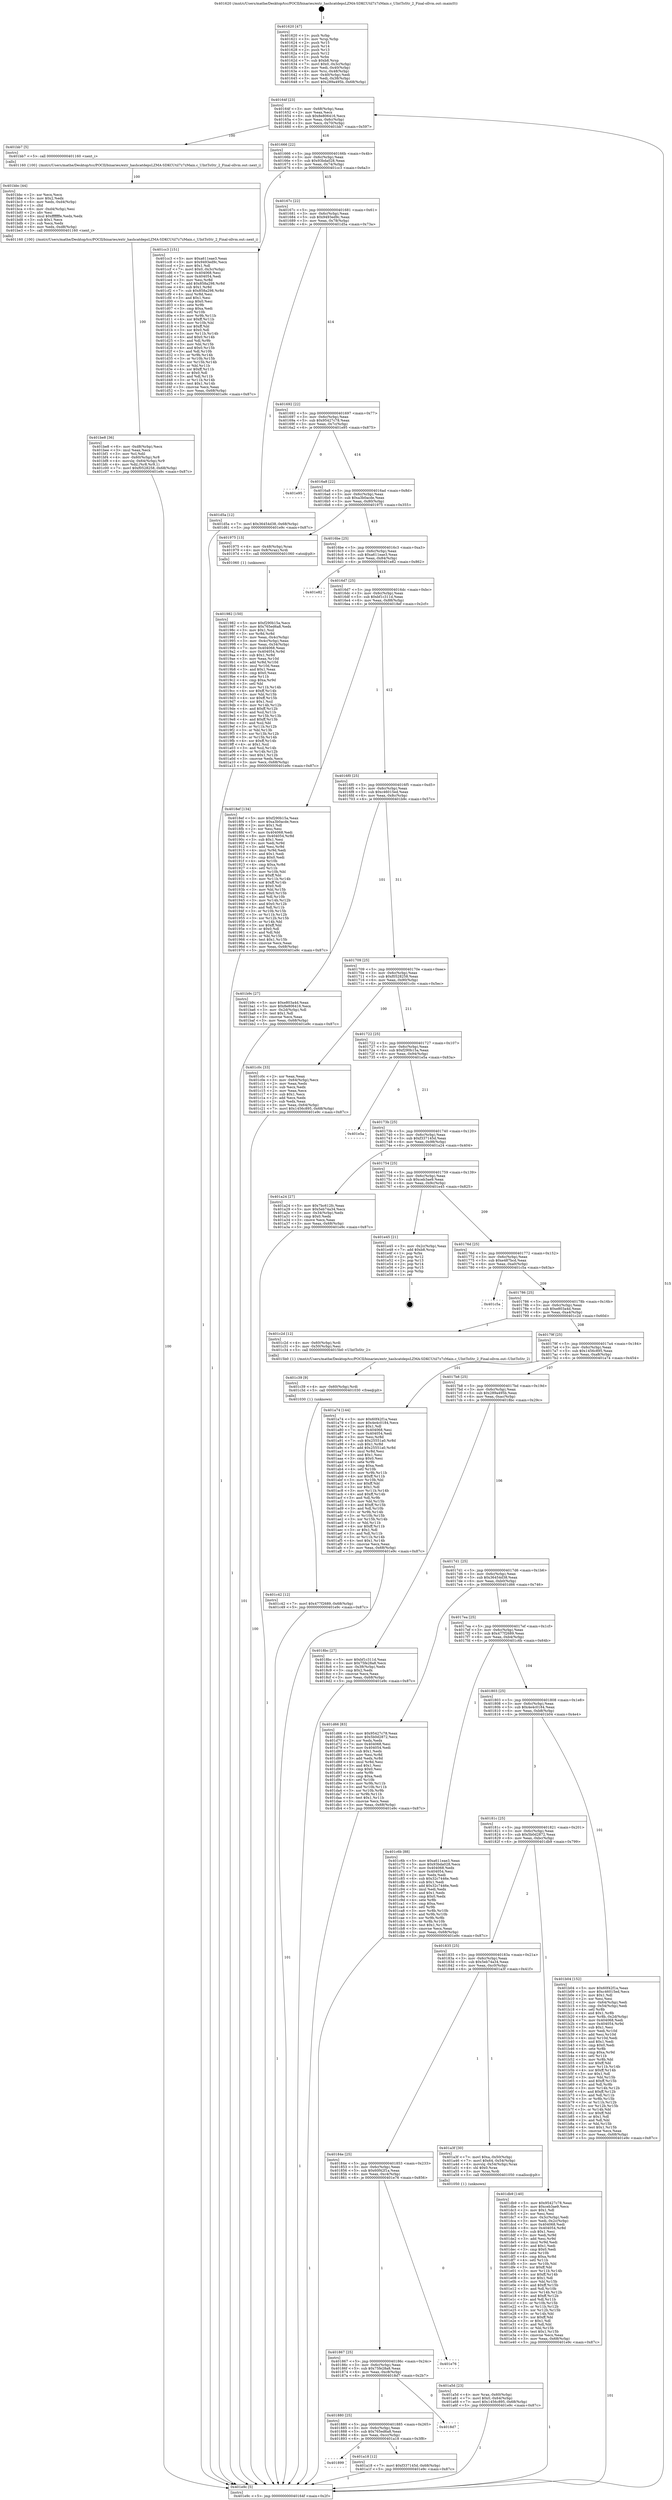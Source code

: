 digraph "0x401620" {
  label = "0x401620 (/mnt/c/Users/mathe/Desktop/tcc/POCII/binaries/extr_hashcatdepsLZMA-SDKCUtil7z7zMain.c_UIntToStr_2_Final-ollvm.out::main(0))"
  labelloc = "t"
  node[shape=record]

  Entry [label="",width=0.3,height=0.3,shape=circle,fillcolor=black,style=filled]
  "0x40164f" [label="{
     0x40164f [23]\l
     | [instrs]\l
     &nbsp;&nbsp;0x40164f \<+3\>: mov -0x68(%rbp),%eax\l
     &nbsp;&nbsp;0x401652 \<+2\>: mov %eax,%ecx\l
     &nbsp;&nbsp;0x401654 \<+6\>: sub $0x8e806416,%ecx\l
     &nbsp;&nbsp;0x40165a \<+3\>: mov %eax,-0x6c(%rbp)\l
     &nbsp;&nbsp;0x40165d \<+3\>: mov %ecx,-0x70(%rbp)\l
     &nbsp;&nbsp;0x401660 \<+6\>: je 0000000000401bb7 \<main+0x597\>\l
  }"]
  "0x401bb7" [label="{
     0x401bb7 [5]\l
     | [instrs]\l
     &nbsp;&nbsp;0x401bb7 \<+5\>: call 0000000000401160 \<next_i\>\l
     | [calls]\l
     &nbsp;&nbsp;0x401160 \{100\} (/mnt/c/Users/mathe/Desktop/tcc/POCII/binaries/extr_hashcatdepsLZMA-SDKCUtil7z7zMain.c_UIntToStr_2_Final-ollvm.out::next_i)\l
  }"]
  "0x401666" [label="{
     0x401666 [22]\l
     | [instrs]\l
     &nbsp;&nbsp;0x401666 \<+5\>: jmp 000000000040166b \<main+0x4b\>\l
     &nbsp;&nbsp;0x40166b \<+3\>: mov -0x6c(%rbp),%eax\l
     &nbsp;&nbsp;0x40166e \<+5\>: sub $0x93bda028,%eax\l
     &nbsp;&nbsp;0x401673 \<+3\>: mov %eax,-0x74(%rbp)\l
     &nbsp;&nbsp;0x401676 \<+6\>: je 0000000000401cc3 \<main+0x6a3\>\l
  }"]
  Exit [label="",width=0.3,height=0.3,shape=circle,fillcolor=black,style=filled,peripheries=2]
  "0x401cc3" [label="{
     0x401cc3 [151]\l
     | [instrs]\l
     &nbsp;&nbsp;0x401cc3 \<+5\>: mov $0xa611eae3,%eax\l
     &nbsp;&nbsp;0x401cc8 \<+5\>: mov $0x9493ed9c,%ecx\l
     &nbsp;&nbsp;0x401ccd \<+2\>: mov $0x1,%dl\l
     &nbsp;&nbsp;0x401ccf \<+7\>: movl $0x0,-0x3c(%rbp)\l
     &nbsp;&nbsp;0x401cd6 \<+7\>: mov 0x404068,%esi\l
     &nbsp;&nbsp;0x401cdd \<+7\>: mov 0x404054,%edi\l
     &nbsp;&nbsp;0x401ce4 \<+3\>: mov %esi,%r8d\l
     &nbsp;&nbsp;0x401ce7 \<+7\>: add $0x858a298,%r8d\l
     &nbsp;&nbsp;0x401cee \<+4\>: sub $0x1,%r8d\l
     &nbsp;&nbsp;0x401cf2 \<+7\>: sub $0x858a298,%r8d\l
     &nbsp;&nbsp;0x401cf9 \<+4\>: imul %r8d,%esi\l
     &nbsp;&nbsp;0x401cfd \<+3\>: and $0x1,%esi\l
     &nbsp;&nbsp;0x401d00 \<+3\>: cmp $0x0,%esi\l
     &nbsp;&nbsp;0x401d03 \<+4\>: sete %r9b\l
     &nbsp;&nbsp;0x401d07 \<+3\>: cmp $0xa,%edi\l
     &nbsp;&nbsp;0x401d0a \<+4\>: setl %r10b\l
     &nbsp;&nbsp;0x401d0e \<+3\>: mov %r9b,%r11b\l
     &nbsp;&nbsp;0x401d11 \<+4\>: xor $0xff,%r11b\l
     &nbsp;&nbsp;0x401d15 \<+3\>: mov %r10b,%bl\l
     &nbsp;&nbsp;0x401d18 \<+3\>: xor $0xff,%bl\l
     &nbsp;&nbsp;0x401d1b \<+3\>: xor $0x0,%dl\l
     &nbsp;&nbsp;0x401d1e \<+3\>: mov %r11b,%r14b\l
     &nbsp;&nbsp;0x401d21 \<+4\>: and $0x0,%r14b\l
     &nbsp;&nbsp;0x401d25 \<+3\>: and %dl,%r9b\l
     &nbsp;&nbsp;0x401d28 \<+3\>: mov %bl,%r15b\l
     &nbsp;&nbsp;0x401d2b \<+4\>: and $0x0,%r15b\l
     &nbsp;&nbsp;0x401d2f \<+3\>: and %dl,%r10b\l
     &nbsp;&nbsp;0x401d32 \<+3\>: or %r9b,%r14b\l
     &nbsp;&nbsp;0x401d35 \<+3\>: or %r10b,%r15b\l
     &nbsp;&nbsp;0x401d38 \<+3\>: xor %r15b,%r14b\l
     &nbsp;&nbsp;0x401d3b \<+3\>: or %bl,%r11b\l
     &nbsp;&nbsp;0x401d3e \<+4\>: xor $0xff,%r11b\l
     &nbsp;&nbsp;0x401d42 \<+3\>: or $0x0,%dl\l
     &nbsp;&nbsp;0x401d45 \<+3\>: and %dl,%r11b\l
     &nbsp;&nbsp;0x401d48 \<+3\>: or %r11b,%r14b\l
     &nbsp;&nbsp;0x401d4b \<+4\>: test $0x1,%r14b\l
     &nbsp;&nbsp;0x401d4f \<+3\>: cmovne %ecx,%eax\l
     &nbsp;&nbsp;0x401d52 \<+3\>: mov %eax,-0x68(%rbp)\l
     &nbsp;&nbsp;0x401d55 \<+5\>: jmp 0000000000401e9c \<main+0x87c\>\l
  }"]
  "0x40167c" [label="{
     0x40167c [22]\l
     | [instrs]\l
     &nbsp;&nbsp;0x40167c \<+5\>: jmp 0000000000401681 \<main+0x61\>\l
     &nbsp;&nbsp;0x401681 \<+3\>: mov -0x6c(%rbp),%eax\l
     &nbsp;&nbsp;0x401684 \<+5\>: sub $0x9493ed9c,%eax\l
     &nbsp;&nbsp;0x401689 \<+3\>: mov %eax,-0x78(%rbp)\l
     &nbsp;&nbsp;0x40168c \<+6\>: je 0000000000401d5a \<main+0x73a\>\l
  }"]
  "0x401c42" [label="{
     0x401c42 [12]\l
     | [instrs]\l
     &nbsp;&nbsp;0x401c42 \<+7\>: movl $0x477f2689,-0x68(%rbp)\l
     &nbsp;&nbsp;0x401c49 \<+5\>: jmp 0000000000401e9c \<main+0x87c\>\l
  }"]
  "0x401d5a" [label="{
     0x401d5a [12]\l
     | [instrs]\l
     &nbsp;&nbsp;0x401d5a \<+7\>: movl $0x36454d38,-0x68(%rbp)\l
     &nbsp;&nbsp;0x401d61 \<+5\>: jmp 0000000000401e9c \<main+0x87c\>\l
  }"]
  "0x401692" [label="{
     0x401692 [22]\l
     | [instrs]\l
     &nbsp;&nbsp;0x401692 \<+5\>: jmp 0000000000401697 \<main+0x77\>\l
     &nbsp;&nbsp;0x401697 \<+3\>: mov -0x6c(%rbp),%eax\l
     &nbsp;&nbsp;0x40169a \<+5\>: sub $0x95427c78,%eax\l
     &nbsp;&nbsp;0x40169f \<+3\>: mov %eax,-0x7c(%rbp)\l
     &nbsp;&nbsp;0x4016a2 \<+6\>: je 0000000000401e95 \<main+0x875\>\l
  }"]
  "0x401c39" [label="{
     0x401c39 [9]\l
     | [instrs]\l
     &nbsp;&nbsp;0x401c39 \<+4\>: mov -0x60(%rbp),%rdi\l
     &nbsp;&nbsp;0x401c3d \<+5\>: call 0000000000401030 \<free@plt\>\l
     | [calls]\l
     &nbsp;&nbsp;0x401030 \{1\} (unknown)\l
  }"]
  "0x401e95" [label="{
     0x401e95\l
  }", style=dashed]
  "0x4016a8" [label="{
     0x4016a8 [22]\l
     | [instrs]\l
     &nbsp;&nbsp;0x4016a8 \<+5\>: jmp 00000000004016ad \<main+0x8d\>\l
     &nbsp;&nbsp;0x4016ad \<+3\>: mov -0x6c(%rbp),%eax\l
     &nbsp;&nbsp;0x4016b0 \<+5\>: sub $0xa3b0acde,%eax\l
     &nbsp;&nbsp;0x4016b5 \<+3\>: mov %eax,-0x80(%rbp)\l
     &nbsp;&nbsp;0x4016b8 \<+6\>: je 0000000000401975 \<main+0x355\>\l
  }"]
  "0x401be8" [label="{
     0x401be8 [36]\l
     | [instrs]\l
     &nbsp;&nbsp;0x401be8 \<+6\>: mov -0xd8(%rbp),%ecx\l
     &nbsp;&nbsp;0x401bee \<+3\>: imul %eax,%ecx\l
     &nbsp;&nbsp;0x401bf1 \<+3\>: mov %cl,%dil\l
     &nbsp;&nbsp;0x401bf4 \<+4\>: mov -0x60(%rbp),%r8\l
     &nbsp;&nbsp;0x401bf8 \<+4\>: movslq -0x64(%rbp),%r9\l
     &nbsp;&nbsp;0x401bfc \<+4\>: mov %dil,(%r8,%r9,1)\l
     &nbsp;&nbsp;0x401c00 \<+7\>: movl $0xf0528258,-0x68(%rbp)\l
     &nbsp;&nbsp;0x401c07 \<+5\>: jmp 0000000000401e9c \<main+0x87c\>\l
  }"]
  "0x401975" [label="{
     0x401975 [13]\l
     | [instrs]\l
     &nbsp;&nbsp;0x401975 \<+4\>: mov -0x48(%rbp),%rax\l
     &nbsp;&nbsp;0x401979 \<+4\>: mov 0x8(%rax),%rdi\l
     &nbsp;&nbsp;0x40197d \<+5\>: call 0000000000401060 \<atoi@plt\>\l
     | [calls]\l
     &nbsp;&nbsp;0x401060 \{1\} (unknown)\l
  }"]
  "0x4016be" [label="{
     0x4016be [25]\l
     | [instrs]\l
     &nbsp;&nbsp;0x4016be \<+5\>: jmp 00000000004016c3 \<main+0xa3\>\l
     &nbsp;&nbsp;0x4016c3 \<+3\>: mov -0x6c(%rbp),%eax\l
     &nbsp;&nbsp;0x4016c6 \<+5\>: sub $0xa611eae3,%eax\l
     &nbsp;&nbsp;0x4016cb \<+6\>: mov %eax,-0x84(%rbp)\l
     &nbsp;&nbsp;0x4016d1 \<+6\>: je 0000000000401e82 \<main+0x862\>\l
  }"]
  "0x401bbc" [label="{
     0x401bbc [44]\l
     | [instrs]\l
     &nbsp;&nbsp;0x401bbc \<+2\>: xor %ecx,%ecx\l
     &nbsp;&nbsp;0x401bbe \<+5\>: mov $0x2,%edx\l
     &nbsp;&nbsp;0x401bc3 \<+6\>: mov %edx,-0xd4(%rbp)\l
     &nbsp;&nbsp;0x401bc9 \<+1\>: cltd\l
     &nbsp;&nbsp;0x401bca \<+6\>: mov -0xd4(%rbp),%esi\l
     &nbsp;&nbsp;0x401bd0 \<+2\>: idiv %esi\l
     &nbsp;&nbsp;0x401bd2 \<+6\>: imul $0xfffffffe,%edx,%edx\l
     &nbsp;&nbsp;0x401bd8 \<+3\>: sub $0x1,%ecx\l
     &nbsp;&nbsp;0x401bdb \<+2\>: sub %ecx,%edx\l
     &nbsp;&nbsp;0x401bdd \<+6\>: mov %edx,-0xd8(%rbp)\l
     &nbsp;&nbsp;0x401be3 \<+5\>: call 0000000000401160 \<next_i\>\l
     | [calls]\l
     &nbsp;&nbsp;0x401160 \{100\} (/mnt/c/Users/mathe/Desktop/tcc/POCII/binaries/extr_hashcatdepsLZMA-SDKCUtil7z7zMain.c_UIntToStr_2_Final-ollvm.out::next_i)\l
  }"]
  "0x401e82" [label="{
     0x401e82\l
  }", style=dashed]
  "0x4016d7" [label="{
     0x4016d7 [25]\l
     | [instrs]\l
     &nbsp;&nbsp;0x4016d7 \<+5\>: jmp 00000000004016dc \<main+0xbc\>\l
     &nbsp;&nbsp;0x4016dc \<+3\>: mov -0x6c(%rbp),%eax\l
     &nbsp;&nbsp;0x4016df \<+5\>: sub $0xbf1c311d,%eax\l
     &nbsp;&nbsp;0x4016e4 \<+6\>: mov %eax,-0x88(%rbp)\l
     &nbsp;&nbsp;0x4016ea \<+6\>: je 00000000004018ef \<main+0x2cf\>\l
  }"]
  "0x401a5d" [label="{
     0x401a5d [23]\l
     | [instrs]\l
     &nbsp;&nbsp;0x401a5d \<+4\>: mov %rax,-0x60(%rbp)\l
     &nbsp;&nbsp;0x401a61 \<+7\>: movl $0x0,-0x64(%rbp)\l
     &nbsp;&nbsp;0x401a68 \<+7\>: movl $0x1456c895,-0x68(%rbp)\l
     &nbsp;&nbsp;0x401a6f \<+5\>: jmp 0000000000401e9c \<main+0x87c\>\l
  }"]
  "0x4018ef" [label="{
     0x4018ef [134]\l
     | [instrs]\l
     &nbsp;&nbsp;0x4018ef \<+5\>: mov $0xf290b15a,%eax\l
     &nbsp;&nbsp;0x4018f4 \<+5\>: mov $0xa3b0acde,%ecx\l
     &nbsp;&nbsp;0x4018f9 \<+2\>: mov $0x1,%dl\l
     &nbsp;&nbsp;0x4018fb \<+2\>: xor %esi,%esi\l
     &nbsp;&nbsp;0x4018fd \<+7\>: mov 0x404068,%edi\l
     &nbsp;&nbsp;0x401904 \<+8\>: mov 0x404054,%r8d\l
     &nbsp;&nbsp;0x40190c \<+3\>: sub $0x1,%esi\l
     &nbsp;&nbsp;0x40190f \<+3\>: mov %edi,%r9d\l
     &nbsp;&nbsp;0x401912 \<+3\>: add %esi,%r9d\l
     &nbsp;&nbsp;0x401915 \<+4\>: imul %r9d,%edi\l
     &nbsp;&nbsp;0x401919 \<+3\>: and $0x1,%edi\l
     &nbsp;&nbsp;0x40191c \<+3\>: cmp $0x0,%edi\l
     &nbsp;&nbsp;0x40191f \<+4\>: sete %r10b\l
     &nbsp;&nbsp;0x401923 \<+4\>: cmp $0xa,%r8d\l
     &nbsp;&nbsp;0x401927 \<+4\>: setl %r11b\l
     &nbsp;&nbsp;0x40192b \<+3\>: mov %r10b,%bl\l
     &nbsp;&nbsp;0x40192e \<+3\>: xor $0xff,%bl\l
     &nbsp;&nbsp;0x401931 \<+3\>: mov %r11b,%r14b\l
     &nbsp;&nbsp;0x401934 \<+4\>: xor $0xff,%r14b\l
     &nbsp;&nbsp;0x401938 \<+3\>: xor $0x0,%dl\l
     &nbsp;&nbsp;0x40193b \<+3\>: mov %bl,%r15b\l
     &nbsp;&nbsp;0x40193e \<+4\>: and $0x0,%r15b\l
     &nbsp;&nbsp;0x401942 \<+3\>: and %dl,%r10b\l
     &nbsp;&nbsp;0x401945 \<+3\>: mov %r14b,%r12b\l
     &nbsp;&nbsp;0x401948 \<+4\>: and $0x0,%r12b\l
     &nbsp;&nbsp;0x40194c \<+3\>: and %dl,%r11b\l
     &nbsp;&nbsp;0x40194f \<+3\>: or %r10b,%r15b\l
     &nbsp;&nbsp;0x401952 \<+3\>: or %r11b,%r12b\l
     &nbsp;&nbsp;0x401955 \<+3\>: xor %r12b,%r15b\l
     &nbsp;&nbsp;0x401958 \<+3\>: or %r14b,%bl\l
     &nbsp;&nbsp;0x40195b \<+3\>: xor $0xff,%bl\l
     &nbsp;&nbsp;0x40195e \<+3\>: or $0x0,%dl\l
     &nbsp;&nbsp;0x401961 \<+2\>: and %dl,%bl\l
     &nbsp;&nbsp;0x401963 \<+3\>: or %bl,%r15b\l
     &nbsp;&nbsp;0x401966 \<+4\>: test $0x1,%r15b\l
     &nbsp;&nbsp;0x40196a \<+3\>: cmovne %ecx,%eax\l
     &nbsp;&nbsp;0x40196d \<+3\>: mov %eax,-0x68(%rbp)\l
     &nbsp;&nbsp;0x401970 \<+5\>: jmp 0000000000401e9c \<main+0x87c\>\l
  }"]
  "0x4016f0" [label="{
     0x4016f0 [25]\l
     | [instrs]\l
     &nbsp;&nbsp;0x4016f0 \<+5\>: jmp 00000000004016f5 \<main+0xd5\>\l
     &nbsp;&nbsp;0x4016f5 \<+3\>: mov -0x6c(%rbp),%eax\l
     &nbsp;&nbsp;0x4016f8 \<+5\>: sub $0xc46015ed,%eax\l
     &nbsp;&nbsp;0x4016fd \<+6\>: mov %eax,-0x8c(%rbp)\l
     &nbsp;&nbsp;0x401703 \<+6\>: je 0000000000401b9c \<main+0x57c\>\l
  }"]
  "0x401899" [label="{
     0x401899\l
  }", style=dashed]
  "0x401b9c" [label="{
     0x401b9c [27]\l
     | [instrs]\l
     &nbsp;&nbsp;0x401b9c \<+5\>: mov $0xe803a4d,%eax\l
     &nbsp;&nbsp;0x401ba1 \<+5\>: mov $0x8e806416,%ecx\l
     &nbsp;&nbsp;0x401ba6 \<+3\>: mov -0x2d(%rbp),%dl\l
     &nbsp;&nbsp;0x401ba9 \<+3\>: test $0x1,%dl\l
     &nbsp;&nbsp;0x401bac \<+3\>: cmovne %ecx,%eax\l
     &nbsp;&nbsp;0x401baf \<+3\>: mov %eax,-0x68(%rbp)\l
     &nbsp;&nbsp;0x401bb2 \<+5\>: jmp 0000000000401e9c \<main+0x87c\>\l
  }"]
  "0x401709" [label="{
     0x401709 [25]\l
     | [instrs]\l
     &nbsp;&nbsp;0x401709 \<+5\>: jmp 000000000040170e \<main+0xee\>\l
     &nbsp;&nbsp;0x40170e \<+3\>: mov -0x6c(%rbp),%eax\l
     &nbsp;&nbsp;0x401711 \<+5\>: sub $0xf0528258,%eax\l
     &nbsp;&nbsp;0x401716 \<+6\>: mov %eax,-0x90(%rbp)\l
     &nbsp;&nbsp;0x40171c \<+6\>: je 0000000000401c0c \<main+0x5ec\>\l
  }"]
  "0x401a18" [label="{
     0x401a18 [12]\l
     | [instrs]\l
     &nbsp;&nbsp;0x401a18 \<+7\>: movl $0xf337145d,-0x68(%rbp)\l
     &nbsp;&nbsp;0x401a1f \<+5\>: jmp 0000000000401e9c \<main+0x87c\>\l
  }"]
  "0x401c0c" [label="{
     0x401c0c [33]\l
     | [instrs]\l
     &nbsp;&nbsp;0x401c0c \<+2\>: xor %eax,%eax\l
     &nbsp;&nbsp;0x401c0e \<+3\>: mov -0x64(%rbp),%ecx\l
     &nbsp;&nbsp;0x401c11 \<+2\>: mov %eax,%edx\l
     &nbsp;&nbsp;0x401c13 \<+2\>: sub %ecx,%edx\l
     &nbsp;&nbsp;0x401c15 \<+2\>: mov %eax,%ecx\l
     &nbsp;&nbsp;0x401c17 \<+3\>: sub $0x1,%ecx\l
     &nbsp;&nbsp;0x401c1a \<+2\>: add %ecx,%edx\l
     &nbsp;&nbsp;0x401c1c \<+2\>: sub %edx,%eax\l
     &nbsp;&nbsp;0x401c1e \<+3\>: mov %eax,-0x64(%rbp)\l
     &nbsp;&nbsp;0x401c21 \<+7\>: movl $0x1456c895,-0x68(%rbp)\l
     &nbsp;&nbsp;0x401c28 \<+5\>: jmp 0000000000401e9c \<main+0x87c\>\l
  }"]
  "0x401722" [label="{
     0x401722 [25]\l
     | [instrs]\l
     &nbsp;&nbsp;0x401722 \<+5\>: jmp 0000000000401727 \<main+0x107\>\l
     &nbsp;&nbsp;0x401727 \<+3\>: mov -0x6c(%rbp),%eax\l
     &nbsp;&nbsp;0x40172a \<+5\>: sub $0xf290b15a,%eax\l
     &nbsp;&nbsp;0x40172f \<+6\>: mov %eax,-0x94(%rbp)\l
     &nbsp;&nbsp;0x401735 \<+6\>: je 0000000000401e5a \<main+0x83a\>\l
  }"]
  "0x401880" [label="{
     0x401880 [25]\l
     | [instrs]\l
     &nbsp;&nbsp;0x401880 \<+5\>: jmp 0000000000401885 \<main+0x265\>\l
     &nbsp;&nbsp;0x401885 \<+3\>: mov -0x6c(%rbp),%eax\l
     &nbsp;&nbsp;0x401888 \<+5\>: sub $0x765ed6a8,%eax\l
     &nbsp;&nbsp;0x40188d \<+6\>: mov %eax,-0xcc(%rbp)\l
     &nbsp;&nbsp;0x401893 \<+6\>: je 0000000000401a18 \<main+0x3f8\>\l
  }"]
  "0x401e5a" [label="{
     0x401e5a\l
  }", style=dashed]
  "0x40173b" [label="{
     0x40173b [25]\l
     | [instrs]\l
     &nbsp;&nbsp;0x40173b \<+5\>: jmp 0000000000401740 \<main+0x120\>\l
     &nbsp;&nbsp;0x401740 \<+3\>: mov -0x6c(%rbp),%eax\l
     &nbsp;&nbsp;0x401743 \<+5\>: sub $0xf337145d,%eax\l
     &nbsp;&nbsp;0x401748 \<+6\>: mov %eax,-0x98(%rbp)\l
     &nbsp;&nbsp;0x40174e \<+6\>: je 0000000000401a24 \<main+0x404\>\l
  }"]
  "0x4018d7" [label="{
     0x4018d7\l
  }", style=dashed]
  "0x401a24" [label="{
     0x401a24 [27]\l
     | [instrs]\l
     &nbsp;&nbsp;0x401a24 \<+5\>: mov $0x7bc612fc,%eax\l
     &nbsp;&nbsp;0x401a29 \<+5\>: mov $0x5eb74a34,%ecx\l
     &nbsp;&nbsp;0x401a2e \<+3\>: mov -0x34(%rbp),%edx\l
     &nbsp;&nbsp;0x401a31 \<+3\>: cmp $0x0,%edx\l
     &nbsp;&nbsp;0x401a34 \<+3\>: cmove %ecx,%eax\l
     &nbsp;&nbsp;0x401a37 \<+3\>: mov %eax,-0x68(%rbp)\l
     &nbsp;&nbsp;0x401a3a \<+5\>: jmp 0000000000401e9c \<main+0x87c\>\l
  }"]
  "0x401754" [label="{
     0x401754 [25]\l
     | [instrs]\l
     &nbsp;&nbsp;0x401754 \<+5\>: jmp 0000000000401759 \<main+0x139\>\l
     &nbsp;&nbsp;0x401759 \<+3\>: mov -0x6c(%rbp),%eax\l
     &nbsp;&nbsp;0x40175c \<+5\>: sub $0xceb3ae9,%eax\l
     &nbsp;&nbsp;0x401761 \<+6\>: mov %eax,-0x9c(%rbp)\l
     &nbsp;&nbsp;0x401767 \<+6\>: je 0000000000401e45 \<main+0x825\>\l
  }"]
  "0x401867" [label="{
     0x401867 [25]\l
     | [instrs]\l
     &nbsp;&nbsp;0x401867 \<+5\>: jmp 000000000040186c \<main+0x24c\>\l
     &nbsp;&nbsp;0x40186c \<+3\>: mov -0x6c(%rbp),%eax\l
     &nbsp;&nbsp;0x40186f \<+5\>: sub $0x75fe28a8,%eax\l
     &nbsp;&nbsp;0x401874 \<+6\>: mov %eax,-0xc8(%rbp)\l
     &nbsp;&nbsp;0x40187a \<+6\>: je 00000000004018d7 \<main+0x2b7\>\l
  }"]
  "0x401e45" [label="{
     0x401e45 [21]\l
     | [instrs]\l
     &nbsp;&nbsp;0x401e45 \<+3\>: mov -0x2c(%rbp),%eax\l
     &nbsp;&nbsp;0x401e48 \<+7\>: add $0xb8,%rsp\l
     &nbsp;&nbsp;0x401e4f \<+1\>: pop %rbx\l
     &nbsp;&nbsp;0x401e50 \<+2\>: pop %r12\l
     &nbsp;&nbsp;0x401e52 \<+2\>: pop %r13\l
     &nbsp;&nbsp;0x401e54 \<+2\>: pop %r14\l
     &nbsp;&nbsp;0x401e56 \<+2\>: pop %r15\l
     &nbsp;&nbsp;0x401e58 \<+1\>: pop %rbp\l
     &nbsp;&nbsp;0x401e59 \<+1\>: ret\l
  }"]
  "0x40176d" [label="{
     0x40176d [25]\l
     | [instrs]\l
     &nbsp;&nbsp;0x40176d \<+5\>: jmp 0000000000401772 \<main+0x152\>\l
     &nbsp;&nbsp;0x401772 \<+3\>: mov -0x6c(%rbp),%eax\l
     &nbsp;&nbsp;0x401775 \<+5\>: sub $0xe487bcd,%eax\l
     &nbsp;&nbsp;0x40177a \<+6\>: mov %eax,-0xa0(%rbp)\l
     &nbsp;&nbsp;0x401780 \<+6\>: je 0000000000401c5a \<main+0x63a\>\l
  }"]
  "0x401e76" [label="{
     0x401e76\l
  }", style=dashed]
  "0x401c5a" [label="{
     0x401c5a\l
  }", style=dashed]
  "0x401786" [label="{
     0x401786 [25]\l
     | [instrs]\l
     &nbsp;&nbsp;0x401786 \<+5\>: jmp 000000000040178b \<main+0x16b\>\l
     &nbsp;&nbsp;0x40178b \<+3\>: mov -0x6c(%rbp),%eax\l
     &nbsp;&nbsp;0x40178e \<+5\>: sub $0xe803a4d,%eax\l
     &nbsp;&nbsp;0x401793 \<+6\>: mov %eax,-0xa4(%rbp)\l
     &nbsp;&nbsp;0x401799 \<+6\>: je 0000000000401c2d \<main+0x60d\>\l
  }"]
  "0x40184e" [label="{
     0x40184e [25]\l
     | [instrs]\l
     &nbsp;&nbsp;0x40184e \<+5\>: jmp 0000000000401853 \<main+0x233\>\l
     &nbsp;&nbsp;0x401853 \<+3\>: mov -0x6c(%rbp),%eax\l
     &nbsp;&nbsp;0x401856 \<+5\>: sub $0x60f42f1a,%eax\l
     &nbsp;&nbsp;0x40185b \<+6\>: mov %eax,-0xc4(%rbp)\l
     &nbsp;&nbsp;0x401861 \<+6\>: je 0000000000401e76 \<main+0x856\>\l
  }"]
  "0x401c2d" [label="{
     0x401c2d [12]\l
     | [instrs]\l
     &nbsp;&nbsp;0x401c2d \<+4\>: mov -0x60(%rbp),%rdi\l
     &nbsp;&nbsp;0x401c31 \<+3\>: mov -0x50(%rbp),%esi\l
     &nbsp;&nbsp;0x401c34 \<+5\>: call 00000000004015b0 \<UIntToStr_2\>\l
     | [calls]\l
     &nbsp;&nbsp;0x4015b0 \{1\} (/mnt/c/Users/mathe/Desktop/tcc/POCII/binaries/extr_hashcatdepsLZMA-SDKCUtil7z7zMain.c_UIntToStr_2_Final-ollvm.out::UIntToStr_2)\l
  }"]
  "0x40179f" [label="{
     0x40179f [25]\l
     | [instrs]\l
     &nbsp;&nbsp;0x40179f \<+5\>: jmp 00000000004017a4 \<main+0x184\>\l
     &nbsp;&nbsp;0x4017a4 \<+3\>: mov -0x6c(%rbp),%eax\l
     &nbsp;&nbsp;0x4017a7 \<+5\>: sub $0x1456c895,%eax\l
     &nbsp;&nbsp;0x4017ac \<+6\>: mov %eax,-0xa8(%rbp)\l
     &nbsp;&nbsp;0x4017b2 \<+6\>: je 0000000000401a74 \<main+0x454\>\l
  }"]
  "0x401a3f" [label="{
     0x401a3f [30]\l
     | [instrs]\l
     &nbsp;&nbsp;0x401a3f \<+7\>: movl $0xa,-0x50(%rbp)\l
     &nbsp;&nbsp;0x401a46 \<+7\>: movl $0x64,-0x54(%rbp)\l
     &nbsp;&nbsp;0x401a4d \<+4\>: movslq -0x54(%rbp),%rax\l
     &nbsp;&nbsp;0x401a51 \<+4\>: shl $0x0,%rax\l
     &nbsp;&nbsp;0x401a55 \<+3\>: mov %rax,%rdi\l
     &nbsp;&nbsp;0x401a58 \<+5\>: call 0000000000401050 \<malloc@plt\>\l
     | [calls]\l
     &nbsp;&nbsp;0x401050 \{1\} (unknown)\l
  }"]
  "0x401a74" [label="{
     0x401a74 [144]\l
     | [instrs]\l
     &nbsp;&nbsp;0x401a74 \<+5\>: mov $0x60f42f1a,%eax\l
     &nbsp;&nbsp;0x401a79 \<+5\>: mov $0x4e4c0184,%ecx\l
     &nbsp;&nbsp;0x401a7e \<+2\>: mov $0x1,%dl\l
     &nbsp;&nbsp;0x401a80 \<+7\>: mov 0x404068,%esi\l
     &nbsp;&nbsp;0x401a87 \<+7\>: mov 0x404054,%edi\l
     &nbsp;&nbsp;0x401a8e \<+3\>: mov %esi,%r8d\l
     &nbsp;&nbsp;0x401a91 \<+7\>: sub $0x25551a0,%r8d\l
     &nbsp;&nbsp;0x401a98 \<+4\>: sub $0x1,%r8d\l
     &nbsp;&nbsp;0x401a9c \<+7\>: add $0x25551a0,%r8d\l
     &nbsp;&nbsp;0x401aa3 \<+4\>: imul %r8d,%esi\l
     &nbsp;&nbsp;0x401aa7 \<+3\>: and $0x1,%esi\l
     &nbsp;&nbsp;0x401aaa \<+3\>: cmp $0x0,%esi\l
     &nbsp;&nbsp;0x401aad \<+4\>: sete %r9b\l
     &nbsp;&nbsp;0x401ab1 \<+3\>: cmp $0xa,%edi\l
     &nbsp;&nbsp;0x401ab4 \<+4\>: setl %r10b\l
     &nbsp;&nbsp;0x401ab8 \<+3\>: mov %r9b,%r11b\l
     &nbsp;&nbsp;0x401abb \<+4\>: xor $0xff,%r11b\l
     &nbsp;&nbsp;0x401abf \<+3\>: mov %r10b,%bl\l
     &nbsp;&nbsp;0x401ac2 \<+3\>: xor $0xff,%bl\l
     &nbsp;&nbsp;0x401ac5 \<+3\>: xor $0x1,%dl\l
     &nbsp;&nbsp;0x401ac8 \<+3\>: mov %r11b,%r14b\l
     &nbsp;&nbsp;0x401acb \<+4\>: and $0xff,%r14b\l
     &nbsp;&nbsp;0x401acf \<+3\>: and %dl,%r9b\l
     &nbsp;&nbsp;0x401ad2 \<+3\>: mov %bl,%r15b\l
     &nbsp;&nbsp;0x401ad5 \<+4\>: and $0xff,%r15b\l
     &nbsp;&nbsp;0x401ad9 \<+3\>: and %dl,%r10b\l
     &nbsp;&nbsp;0x401adc \<+3\>: or %r9b,%r14b\l
     &nbsp;&nbsp;0x401adf \<+3\>: or %r10b,%r15b\l
     &nbsp;&nbsp;0x401ae2 \<+3\>: xor %r15b,%r14b\l
     &nbsp;&nbsp;0x401ae5 \<+3\>: or %bl,%r11b\l
     &nbsp;&nbsp;0x401ae8 \<+4\>: xor $0xff,%r11b\l
     &nbsp;&nbsp;0x401aec \<+3\>: or $0x1,%dl\l
     &nbsp;&nbsp;0x401aef \<+3\>: and %dl,%r11b\l
     &nbsp;&nbsp;0x401af2 \<+3\>: or %r11b,%r14b\l
     &nbsp;&nbsp;0x401af5 \<+4\>: test $0x1,%r14b\l
     &nbsp;&nbsp;0x401af9 \<+3\>: cmovne %ecx,%eax\l
     &nbsp;&nbsp;0x401afc \<+3\>: mov %eax,-0x68(%rbp)\l
     &nbsp;&nbsp;0x401aff \<+5\>: jmp 0000000000401e9c \<main+0x87c\>\l
  }"]
  "0x4017b8" [label="{
     0x4017b8 [25]\l
     | [instrs]\l
     &nbsp;&nbsp;0x4017b8 \<+5\>: jmp 00000000004017bd \<main+0x19d\>\l
     &nbsp;&nbsp;0x4017bd \<+3\>: mov -0x6c(%rbp),%eax\l
     &nbsp;&nbsp;0x4017c0 \<+5\>: sub $0x289a495b,%eax\l
     &nbsp;&nbsp;0x4017c5 \<+6\>: mov %eax,-0xac(%rbp)\l
     &nbsp;&nbsp;0x4017cb \<+6\>: je 00000000004018bc \<main+0x29c\>\l
  }"]
  "0x401835" [label="{
     0x401835 [25]\l
     | [instrs]\l
     &nbsp;&nbsp;0x401835 \<+5\>: jmp 000000000040183a \<main+0x21a\>\l
     &nbsp;&nbsp;0x40183a \<+3\>: mov -0x6c(%rbp),%eax\l
     &nbsp;&nbsp;0x40183d \<+5\>: sub $0x5eb74a34,%eax\l
     &nbsp;&nbsp;0x401842 \<+6\>: mov %eax,-0xc0(%rbp)\l
     &nbsp;&nbsp;0x401848 \<+6\>: je 0000000000401a3f \<main+0x41f\>\l
  }"]
  "0x4018bc" [label="{
     0x4018bc [27]\l
     | [instrs]\l
     &nbsp;&nbsp;0x4018bc \<+5\>: mov $0xbf1c311d,%eax\l
     &nbsp;&nbsp;0x4018c1 \<+5\>: mov $0x75fe28a8,%ecx\l
     &nbsp;&nbsp;0x4018c6 \<+3\>: mov -0x38(%rbp),%edx\l
     &nbsp;&nbsp;0x4018c9 \<+3\>: cmp $0x2,%edx\l
     &nbsp;&nbsp;0x4018cc \<+3\>: cmovne %ecx,%eax\l
     &nbsp;&nbsp;0x4018cf \<+3\>: mov %eax,-0x68(%rbp)\l
     &nbsp;&nbsp;0x4018d2 \<+5\>: jmp 0000000000401e9c \<main+0x87c\>\l
  }"]
  "0x4017d1" [label="{
     0x4017d1 [25]\l
     | [instrs]\l
     &nbsp;&nbsp;0x4017d1 \<+5\>: jmp 00000000004017d6 \<main+0x1b6\>\l
     &nbsp;&nbsp;0x4017d6 \<+3\>: mov -0x6c(%rbp),%eax\l
     &nbsp;&nbsp;0x4017d9 \<+5\>: sub $0x36454d38,%eax\l
     &nbsp;&nbsp;0x4017de \<+6\>: mov %eax,-0xb0(%rbp)\l
     &nbsp;&nbsp;0x4017e4 \<+6\>: je 0000000000401d66 \<main+0x746\>\l
  }"]
  "0x401e9c" [label="{
     0x401e9c [5]\l
     | [instrs]\l
     &nbsp;&nbsp;0x401e9c \<+5\>: jmp 000000000040164f \<main+0x2f\>\l
  }"]
  "0x401620" [label="{
     0x401620 [47]\l
     | [instrs]\l
     &nbsp;&nbsp;0x401620 \<+1\>: push %rbp\l
     &nbsp;&nbsp;0x401621 \<+3\>: mov %rsp,%rbp\l
     &nbsp;&nbsp;0x401624 \<+2\>: push %r15\l
     &nbsp;&nbsp;0x401626 \<+2\>: push %r14\l
     &nbsp;&nbsp;0x401628 \<+2\>: push %r13\l
     &nbsp;&nbsp;0x40162a \<+2\>: push %r12\l
     &nbsp;&nbsp;0x40162c \<+1\>: push %rbx\l
     &nbsp;&nbsp;0x40162d \<+7\>: sub $0xb8,%rsp\l
     &nbsp;&nbsp;0x401634 \<+7\>: movl $0x0,-0x3c(%rbp)\l
     &nbsp;&nbsp;0x40163b \<+3\>: mov %edi,-0x40(%rbp)\l
     &nbsp;&nbsp;0x40163e \<+4\>: mov %rsi,-0x48(%rbp)\l
     &nbsp;&nbsp;0x401642 \<+3\>: mov -0x40(%rbp),%edi\l
     &nbsp;&nbsp;0x401645 \<+3\>: mov %edi,-0x38(%rbp)\l
     &nbsp;&nbsp;0x401648 \<+7\>: movl $0x289a495b,-0x68(%rbp)\l
  }"]
  "0x401982" [label="{
     0x401982 [150]\l
     | [instrs]\l
     &nbsp;&nbsp;0x401982 \<+5\>: mov $0xf290b15a,%ecx\l
     &nbsp;&nbsp;0x401987 \<+5\>: mov $0x765ed6a8,%edx\l
     &nbsp;&nbsp;0x40198c \<+3\>: mov $0x1,%sil\l
     &nbsp;&nbsp;0x40198f \<+3\>: xor %r8d,%r8d\l
     &nbsp;&nbsp;0x401992 \<+3\>: mov %eax,-0x4c(%rbp)\l
     &nbsp;&nbsp;0x401995 \<+3\>: mov -0x4c(%rbp),%eax\l
     &nbsp;&nbsp;0x401998 \<+3\>: mov %eax,-0x34(%rbp)\l
     &nbsp;&nbsp;0x40199b \<+7\>: mov 0x404068,%eax\l
     &nbsp;&nbsp;0x4019a2 \<+8\>: mov 0x404054,%r9d\l
     &nbsp;&nbsp;0x4019aa \<+4\>: sub $0x1,%r8d\l
     &nbsp;&nbsp;0x4019ae \<+3\>: mov %eax,%r10d\l
     &nbsp;&nbsp;0x4019b1 \<+3\>: add %r8d,%r10d\l
     &nbsp;&nbsp;0x4019b4 \<+4\>: imul %r10d,%eax\l
     &nbsp;&nbsp;0x4019b8 \<+3\>: and $0x1,%eax\l
     &nbsp;&nbsp;0x4019bb \<+3\>: cmp $0x0,%eax\l
     &nbsp;&nbsp;0x4019be \<+4\>: sete %r11b\l
     &nbsp;&nbsp;0x4019c2 \<+4\>: cmp $0xa,%r9d\l
     &nbsp;&nbsp;0x4019c6 \<+3\>: setl %bl\l
     &nbsp;&nbsp;0x4019c9 \<+3\>: mov %r11b,%r14b\l
     &nbsp;&nbsp;0x4019cc \<+4\>: xor $0xff,%r14b\l
     &nbsp;&nbsp;0x4019d0 \<+3\>: mov %bl,%r15b\l
     &nbsp;&nbsp;0x4019d3 \<+4\>: xor $0xff,%r15b\l
     &nbsp;&nbsp;0x4019d7 \<+4\>: xor $0x1,%sil\l
     &nbsp;&nbsp;0x4019db \<+3\>: mov %r14b,%r12b\l
     &nbsp;&nbsp;0x4019de \<+4\>: and $0xff,%r12b\l
     &nbsp;&nbsp;0x4019e2 \<+3\>: and %sil,%r11b\l
     &nbsp;&nbsp;0x4019e5 \<+3\>: mov %r15b,%r13b\l
     &nbsp;&nbsp;0x4019e8 \<+4\>: and $0xff,%r13b\l
     &nbsp;&nbsp;0x4019ec \<+3\>: and %sil,%bl\l
     &nbsp;&nbsp;0x4019ef \<+3\>: or %r11b,%r12b\l
     &nbsp;&nbsp;0x4019f2 \<+3\>: or %bl,%r13b\l
     &nbsp;&nbsp;0x4019f5 \<+3\>: xor %r13b,%r12b\l
     &nbsp;&nbsp;0x4019f8 \<+3\>: or %r15b,%r14b\l
     &nbsp;&nbsp;0x4019fb \<+4\>: xor $0xff,%r14b\l
     &nbsp;&nbsp;0x4019ff \<+4\>: or $0x1,%sil\l
     &nbsp;&nbsp;0x401a03 \<+3\>: and %sil,%r14b\l
     &nbsp;&nbsp;0x401a06 \<+3\>: or %r14b,%r12b\l
     &nbsp;&nbsp;0x401a09 \<+4\>: test $0x1,%r12b\l
     &nbsp;&nbsp;0x401a0d \<+3\>: cmovne %edx,%ecx\l
     &nbsp;&nbsp;0x401a10 \<+3\>: mov %ecx,-0x68(%rbp)\l
     &nbsp;&nbsp;0x401a13 \<+5\>: jmp 0000000000401e9c \<main+0x87c\>\l
  }"]
  "0x401db9" [label="{
     0x401db9 [140]\l
     | [instrs]\l
     &nbsp;&nbsp;0x401db9 \<+5\>: mov $0x95427c78,%eax\l
     &nbsp;&nbsp;0x401dbe \<+5\>: mov $0xceb3ae9,%ecx\l
     &nbsp;&nbsp;0x401dc3 \<+2\>: mov $0x1,%dl\l
     &nbsp;&nbsp;0x401dc5 \<+2\>: xor %esi,%esi\l
     &nbsp;&nbsp;0x401dc7 \<+3\>: mov -0x3c(%rbp),%edi\l
     &nbsp;&nbsp;0x401dca \<+3\>: mov %edi,-0x2c(%rbp)\l
     &nbsp;&nbsp;0x401dcd \<+7\>: mov 0x404068,%edi\l
     &nbsp;&nbsp;0x401dd4 \<+8\>: mov 0x404054,%r8d\l
     &nbsp;&nbsp;0x401ddc \<+3\>: sub $0x1,%esi\l
     &nbsp;&nbsp;0x401ddf \<+3\>: mov %edi,%r9d\l
     &nbsp;&nbsp;0x401de2 \<+3\>: add %esi,%r9d\l
     &nbsp;&nbsp;0x401de5 \<+4\>: imul %r9d,%edi\l
     &nbsp;&nbsp;0x401de9 \<+3\>: and $0x1,%edi\l
     &nbsp;&nbsp;0x401dec \<+3\>: cmp $0x0,%edi\l
     &nbsp;&nbsp;0x401def \<+4\>: sete %r10b\l
     &nbsp;&nbsp;0x401df3 \<+4\>: cmp $0xa,%r8d\l
     &nbsp;&nbsp;0x401df7 \<+4\>: setl %r11b\l
     &nbsp;&nbsp;0x401dfb \<+3\>: mov %r10b,%bl\l
     &nbsp;&nbsp;0x401dfe \<+3\>: xor $0xff,%bl\l
     &nbsp;&nbsp;0x401e01 \<+3\>: mov %r11b,%r14b\l
     &nbsp;&nbsp;0x401e04 \<+4\>: xor $0xff,%r14b\l
     &nbsp;&nbsp;0x401e08 \<+3\>: xor $0x1,%dl\l
     &nbsp;&nbsp;0x401e0b \<+3\>: mov %bl,%r15b\l
     &nbsp;&nbsp;0x401e0e \<+4\>: and $0xff,%r15b\l
     &nbsp;&nbsp;0x401e12 \<+3\>: and %dl,%r10b\l
     &nbsp;&nbsp;0x401e15 \<+3\>: mov %r14b,%r12b\l
     &nbsp;&nbsp;0x401e18 \<+4\>: and $0xff,%r12b\l
     &nbsp;&nbsp;0x401e1c \<+3\>: and %dl,%r11b\l
     &nbsp;&nbsp;0x401e1f \<+3\>: or %r10b,%r15b\l
     &nbsp;&nbsp;0x401e22 \<+3\>: or %r11b,%r12b\l
     &nbsp;&nbsp;0x401e25 \<+3\>: xor %r12b,%r15b\l
     &nbsp;&nbsp;0x401e28 \<+3\>: or %r14b,%bl\l
     &nbsp;&nbsp;0x401e2b \<+3\>: xor $0xff,%bl\l
     &nbsp;&nbsp;0x401e2e \<+3\>: or $0x1,%dl\l
     &nbsp;&nbsp;0x401e31 \<+2\>: and %dl,%bl\l
     &nbsp;&nbsp;0x401e33 \<+3\>: or %bl,%r15b\l
     &nbsp;&nbsp;0x401e36 \<+4\>: test $0x1,%r15b\l
     &nbsp;&nbsp;0x401e3a \<+3\>: cmovne %ecx,%eax\l
     &nbsp;&nbsp;0x401e3d \<+3\>: mov %eax,-0x68(%rbp)\l
     &nbsp;&nbsp;0x401e40 \<+5\>: jmp 0000000000401e9c \<main+0x87c\>\l
  }"]
  "0x401d66" [label="{
     0x401d66 [83]\l
     | [instrs]\l
     &nbsp;&nbsp;0x401d66 \<+5\>: mov $0x95427c78,%eax\l
     &nbsp;&nbsp;0x401d6b \<+5\>: mov $0x5b0d2872,%ecx\l
     &nbsp;&nbsp;0x401d70 \<+2\>: xor %edx,%edx\l
     &nbsp;&nbsp;0x401d72 \<+7\>: mov 0x404068,%esi\l
     &nbsp;&nbsp;0x401d79 \<+7\>: mov 0x404054,%edi\l
     &nbsp;&nbsp;0x401d80 \<+3\>: sub $0x1,%edx\l
     &nbsp;&nbsp;0x401d83 \<+3\>: mov %esi,%r8d\l
     &nbsp;&nbsp;0x401d86 \<+3\>: add %edx,%r8d\l
     &nbsp;&nbsp;0x401d89 \<+4\>: imul %r8d,%esi\l
     &nbsp;&nbsp;0x401d8d \<+3\>: and $0x1,%esi\l
     &nbsp;&nbsp;0x401d90 \<+3\>: cmp $0x0,%esi\l
     &nbsp;&nbsp;0x401d93 \<+4\>: sete %r9b\l
     &nbsp;&nbsp;0x401d97 \<+3\>: cmp $0xa,%edi\l
     &nbsp;&nbsp;0x401d9a \<+4\>: setl %r10b\l
     &nbsp;&nbsp;0x401d9e \<+3\>: mov %r9b,%r11b\l
     &nbsp;&nbsp;0x401da1 \<+3\>: and %r10b,%r11b\l
     &nbsp;&nbsp;0x401da4 \<+3\>: xor %r10b,%r9b\l
     &nbsp;&nbsp;0x401da7 \<+3\>: or %r9b,%r11b\l
     &nbsp;&nbsp;0x401daa \<+4\>: test $0x1,%r11b\l
     &nbsp;&nbsp;0x401dae \<+3\>: cmovne %ecx,%eax\l
     &nbsp;&nbsp;0x401db1 \<+3\>: mov %eax,-0x68(%rbp)\l
     &nbsp;&nbsp;0x401db4 \<+5\>: jmp 0000000000401e9c \<main+0x87c\>\l
  }"]
  "0x4017ea" [label="{
     0x4017ea [25]\l
     | [instrs]\l
     &nbsp;&nbsp;0x4017ea \<+5\>: jmp 00000000004017ef \<main+0x1cf\>\l
     &nbsp;&nbsp;0x4017ef \<+3\>: mov -0x6c(%rbp),%eax\l
     &nbsp;&nbsp;0x4017f2 \<+5\>: sub $0x477f2689,%eax\l
     &nbsp;&nbsp;0x4017f7 \<+6\>: mov %eax,-0xb4(%rbp)\l
     &nbsp;&nbsp;0x4017fd \<+6\>: je 0000000000401c6b \<main+0x64b\>\l
  }"]
  "0x40181c" [label="{
     0x40181c [25]\l
     | [instrs]\l
     &nbsp;&nbsp;0x40181c \<+5\>: jmp 0000000000401821 \<main+0x201\>\l
     &nbsp;&nbsp;0x401821 \<+3\>: mov -0x6c(%rbp),%eax\l
     &nbsp;&nbsp;0x401824 \<+5\>: sub $0x5b0d2872,%eax\l
     &nbsp;&nbsp;0x401829 \<+6\>: mov %eax,-0xbc(%rbp)\l
     &nbsp;&nbsp;0x40182f \<+6\>: je 0000000000401db9 \<main+0x799\>\l
  }"]
  "0x401c6b" [label="{
     0x401c6b [88]\l
     | [instrs]\l
     &nbsp;&nbsp;0x401c6b \<+5\>: mov $0xa611eae3,%eax\l
     &nbsp;&nbsp;0x401c70 \<+5\>: mov $0x93bda028,%ecx\l
     &nbsp;&nbsp;0x401c75 \<+7\>: mov 0x404068,%edx\l
     &nbsp;&nbsp;0x401c7c \<+7\>: mov 0x404054,%esi\l
     &nbsp;&nbsp;0x401c83 \<+2\>: mov %edx,%edi\l
     &nbsp;&nbsp;0x401c85 \<+6\>: sub $0x32c7446e,%edi\l
     &nbsp;&nbsp;0x401c8b \<+3\>: sub $0x1,%edi\l
     &nbsp;&nbsp;0x401c8e \<+6\>: add $0x32c7446e,%edi\l
     &nbsp;&nbsp;0x401c94 \<+3\>: imul %edi,%edx\l
     &nbsp;&nbsp;0x401c97 \<+3\>: and $0x1,%edx\l
     &nbsp;&nbsp;0x401c9a \<+3\>: cmp $0x0,%edx\l
     &nbsp;&nbsp;0x401c9d \<+4\>: sete %r8b\l
     &nbsp;&nbsp;0x401ca1 \<+3\>: cmp $0xa,%esi\l
     &nbsp;&nbsp;0x401ca4 \<+4\>: setl %r9b\l
     &nbsp;&nbsp;0x401ca8 \<+3\>: mov %r8b,%r10b\l
     &nbsp;&nbsp;0x401cab \<+3\>: and %r9b,%r10b\l
     &nbsp;&nbsp;0x401cae \<+3\>: xor %r9b,%r8b\l
     &nbsp;&nbsp;0x401cb1 \<+3\>: or %r8b,%r10b\l
     &nbsp;&nbsp;0x401cb4 \<+4\>: test $0x1,%r10b\l
     &nbsp;&nbsp;0x401cb8 \<+3\>: cmovne %ecx,%eax\l
     &nbsp;&nbsp;0x401cbb \<+3\>: mov %eax,-0x68(%rbp)\l
     &nbsp;&nbsp;0x401cbe \<+5\>: jmp 0000000000401e9c \<main+0x87c\>\l
  }"]
  "0x401803" [label="{
     0x401803 [25]\l
     | [instrs]\l
     &nbsp;&nbsp;0x401803 \<+5\>: jmp 0000000000401808 \<main+0x1e8\>\l
     &nbsp;&nbsp;0x401808 \<+3\>: mov -0x6c(%rbp),%eax\l
     &nbsp;&nbsp;0x40180b \<+5\>: sub $0x4e4c0184,%eax\l
     &nbsp;&nbsp;0x401810 \<+6\>: mov %eax,-0xb8(%rbp)\l
     &nbsp;&nbsp;0x401816 \<+6\>: je 0000000000401b04 \<main+0x4e4\>\l
  }"]
  "0x401b04" [label="{
     0x401b04 [152]\l
     | [instrs]\l
     &nbsp;&nbsp;0x401b04 \<+5\>: mov $0x60f42f1a,%eax\l
     &nbsp;&nbsp;0x401b09 \<+5\>: mov $0xc46015ed,%ecx\l
     &nbsp;&nbsp;0x401b0e \<+2\>: mov $0x1,%dl\l
     &nbsp;&nbsp;0x401b10 \<+2\>: xor %esi,%esi\l
     &nbsp;&nbsp;0x401b12 \<+3\>: mov -0x64(%rbp),%edi\l
     &nbsp;&nbsp;0x401b15 \<+3\>: cmp -0x54(%rbp),%edi\l
     &nbsp;&nbsp;0x401b18 \<+4\>: setl %r8b\l
     &nbsp;&nbsp;0x401b1c \<+4\>: and $0x1,%r8b\l
     &nbsp;&nbsp;0x401b20 \<+4\>: mov %r8b,-0x2d(%rbp)\l
     &nbsp;&nbsp;0x401b24 \<+7\>: mov 0x404068,%edi\l
     &nbsp;&nbsp;0x401b2b \<+8\>: mov 0x404054,%r9d\l
     &nbsp;&nbsp;0x401b33 \<+3\>: sub $0x1,%esi\l
     &nbsp;&nbsp;0x401b36 \<+3\>: mov %edi,%r10d\l
     &nbsp;&nbsp;0x401b39 \<+3\>: add %esi,%r10d\l
     &nbsp;&nbsp;0x401b3c \<+4\>: imul %r10d,%edi\l
     &nbsp;&nbsp;0x401b40 \<+3\>: and $0x1,%edi\l
     &nbsp;&nbsp;0x401b43 \<+3\>: cmp $0x0,%edi\l
     &nbsp;&nbsp;0x401b46 \<+4\>: sete %r8b\l
     &nbsp;&nbsp;0x401b4a \<+4\>: cmp $0xa,%r9d\l
     &nbsp;&nbsp;0x401b4e \<+4\>: setl %r11b\l
     &nbsp;&nbsp;0x401b52 \<+3\>: mov %r8b,%bl\l
     &nbsp;&nbsp;0x401b55 \<+3\>: xor $0xff,%bl\l
     &nbsp;&nbsp;0x401b58 \<+3\>: mov %r11b,%r14b\l
     &nbsp;&nbsp;0x401b5b \<+4\>: xor $0xff,%r14b\l
     &nbsp;&nbsp;0x401b5f \<+3\>: xor $0x1,%dl\l
     &nbsp;&nbsp;0x401b62 \<+3\>: mov %bl,%r15b\l
     &nbsp;&nbsp;0x401b65 \<+4\>: and $0xff,%r15b\l
     &nbsp;&nbsp;0x401b69 \<+3\>: and %dl,%r8b\l
     &nbsp;&nbsp;0x401b6c \<+3\>: mov %r14b,%r12b\l
     &nbsp;&nbsp;0x401b6f \<+4\>: and $0xff,%r12b\l
     &nbsp;&nbsp;0x401b73 \<+3\>: and %dl,%r11b\l
     &nbsp;&nbsp;0x401b76 \<+3\>: or %r8b,%r15b\l
     &nbsp;&nbsp;0x401b79 \<+3\>: or %r11b,%r12b\l
     &nbsp;&nbsp;0x401b7c \<+3\>: xor %r12b,%r15b\l
     &nbsp;&nbsp;0x401b7f \<+3\>: or %r14b,%bl\l
     &nbsp;&nbsp;0x401b82 \<+3\>: xor $0xff,%bl\l
     &nbsp;&nbsp;0x401b85 \<+3\>: or $0x1,%dl\l
     &nbsp;&nbsp;0x401b88 \<+2\>: and %dl,%bl\l
     &nbsp;&nbsp;0x401b8a \<+3\>: or %bl,%r15b\l
     &nbsp;&nbsp;0x401b8d \<+4\>: test $0x1,%r15b\l
     &nbsp;&nbsp;0x401b91 \<+3\>: cmovne %ecx,%eax\l
     &nbsp;&nbsp;0x401b94 \<+3\>: mov %eax,-0x68(%rbp)\l
     &nbsp;&nbsp;0x401b97 \<+5\>: jmp 0000000000401e9c \<main+0x87c\>\l
  }"]
  Entry -> "0x401620" [label=" 1"]
  "0x40164f" -> "0x401bb7" [label=" 100"]
  "0x40164f" -> "0x401666" [label=" 416"]
  "0x401e45" -> Exit [label=" 1"]
  "0x401666" -> "0x401cc3" [label=" 1"]
  "0x401666" -> "0x40167c" [label=" 415"]
  "0x401db9" -> "0x401e9c" [label=" 1"]
  "0x40167c" -> "0x401d5a" [label=" 1"]
  "0x40167c" -> "0x401692" [label=" 414"]
  "0x401d66" -> "0x401e9c" [label=" 1"]
  "0x401692" -> "0x401e95" [label=" 0"]
  "0x401692" -> "0x4016a8" [label=" 414"]
  "0x401d5a" -> "0x401e9c" [label=" 1"]
  "0x4016a8" -> "0x401975" [label=" 1"]
  "0x4016a8" -> "0x4016be" [label=" 413"]
  "0x401cc3" -> "0x401e9c" [label=" 1"]
  "0x4016be" -> "0x401e82" [label=" 0"]
  "0x4016be" -> "0x4016d7" [label=" 413"]
  "0x401c6b" -> "0x401e9c" [label=" 1"]
  "0x4016d7" -> "0x4018ef" [label=" 1"]
  "0x4016d7" -> "0x4016f0" [label=" 412"]
  "0x401c42" -> "0x401e9c" [label=" 1"]
  "0x4016f0" -> "0x401b9c" [label=" 101"]
  "0x4016f0" -> "0x401709" [label=" 311"]
  "0x401c39" -> "0x401c42" [label=" 1"]
  "0x401709" -> "0x401c0c" [label=" 100"]
  "0x401709" -> "0x401722" [label=" 211"]
  "0x401c2d" -> "0x401c39" [label=" 1"]
  "0x401722" -> "0x401e5a" [label=" 0"]
  "0x401722" -> "0x40173b" [label=" 211"]
  "0x401be8" -> "0x401e9c" [label=" 100"]
  "0x40173b" -> "0x401a24" [label=" 1"]
  "0x40173b" -> "0x401754" [label=" 210"]
  "0x401bbc" -> "0x401be8" [label=" 100"]
  "0x401754" -> "0x401e45" [label=" 1"]
  "0x401754" -> "0x40176d" [label=" 209"]
  "0x401b9c" -> "0x401e9c" [label=" 101"]
  "0x40176d" -> "0x401c5a" [label=" 0"]
  "0x40176d" -> "0x401786" [label=" 209"]
  "0x401b04" -> "0x401e9c" [label=" 101"]
  "0x401786" -> "0x401c2d" [label=" 1"]
  "0x401786" -> "0x40179f" [label=" 208"]
  "0x401a5d" -> "0x401e9c" [label=" 1"]
  "0x40179f" -> "0x401a74" [label=" 101"]
  "0x40179f" -> "0x4017b8" [label=" 107"]
  "0x401a3f" -> "0x401a5d" [label=" 1"]
  "0x4017b8" -> "0x4018bc" [label=" 1"]
  "0x4017b8" -> "0x4017d1" [label=" 106"]
  "0x4018bc" -> "0x401e9c" [label=" 1"]
  "0x401620" -> "0x40164f" [label=" 1"]
  "0x401e9c" -> "0x40164f" [label=" 515"]
  "0x4018ef" -> "0x401e9c" [label=" 1"]
  "0x401975" -> "0x401982" [label=" 1"]
  "0x401982" -> "0x401e9c" [label=" 1"]
  "0x401a18" -> "0x401e9c" [label=" 1"]
  "0x4017d1" -> "0x401d66" [label=" 1"]
  "0x4017d1" -> "0x4017ea" [label=" 105"]
  "0x401880" -> "0x401899" [label=" 0"]
  "0x4017ea" -> "0x401c6b" [label=" 1"]
  "0x4017ea" -> "0x401803" [label=" 104"]
  "0x401c0c" -> "0x401e9c" [label=" 100"]
  "0x401803" -> "0x401b04" [label=" 101"]
  "0x401803" -> "0x40181c" [label=" 3"]
  "0x401880" -> "0x401a18" [label=" 1"]
  "0x40181c" -> "0x401db9" [label=" 1"]
  "0x40181c" -> "0x401835" [label=" 2"]
  "0x401a24" -> "0x401e9c" [label=" 1"]
  "0x401835" -> "0x401a3f" [label=" 1"]
  "0x401835" -> "0x40184e" [label=" 1"]
  "0x401a74" -> "0x401e9c" [label=" 101"]
  "0x40184e" -> "0x401e76" [label=" 0"]
  "0x40184e" -> "0x401867" [label=" 1"]
  "0x401bb7" -> "0x401bbc" [label=" 100"]
  "0x401867" -> "0x4018d7" [label=" 0"]
  "0x401867" -> "0x401880" [label=" 1"]
}

